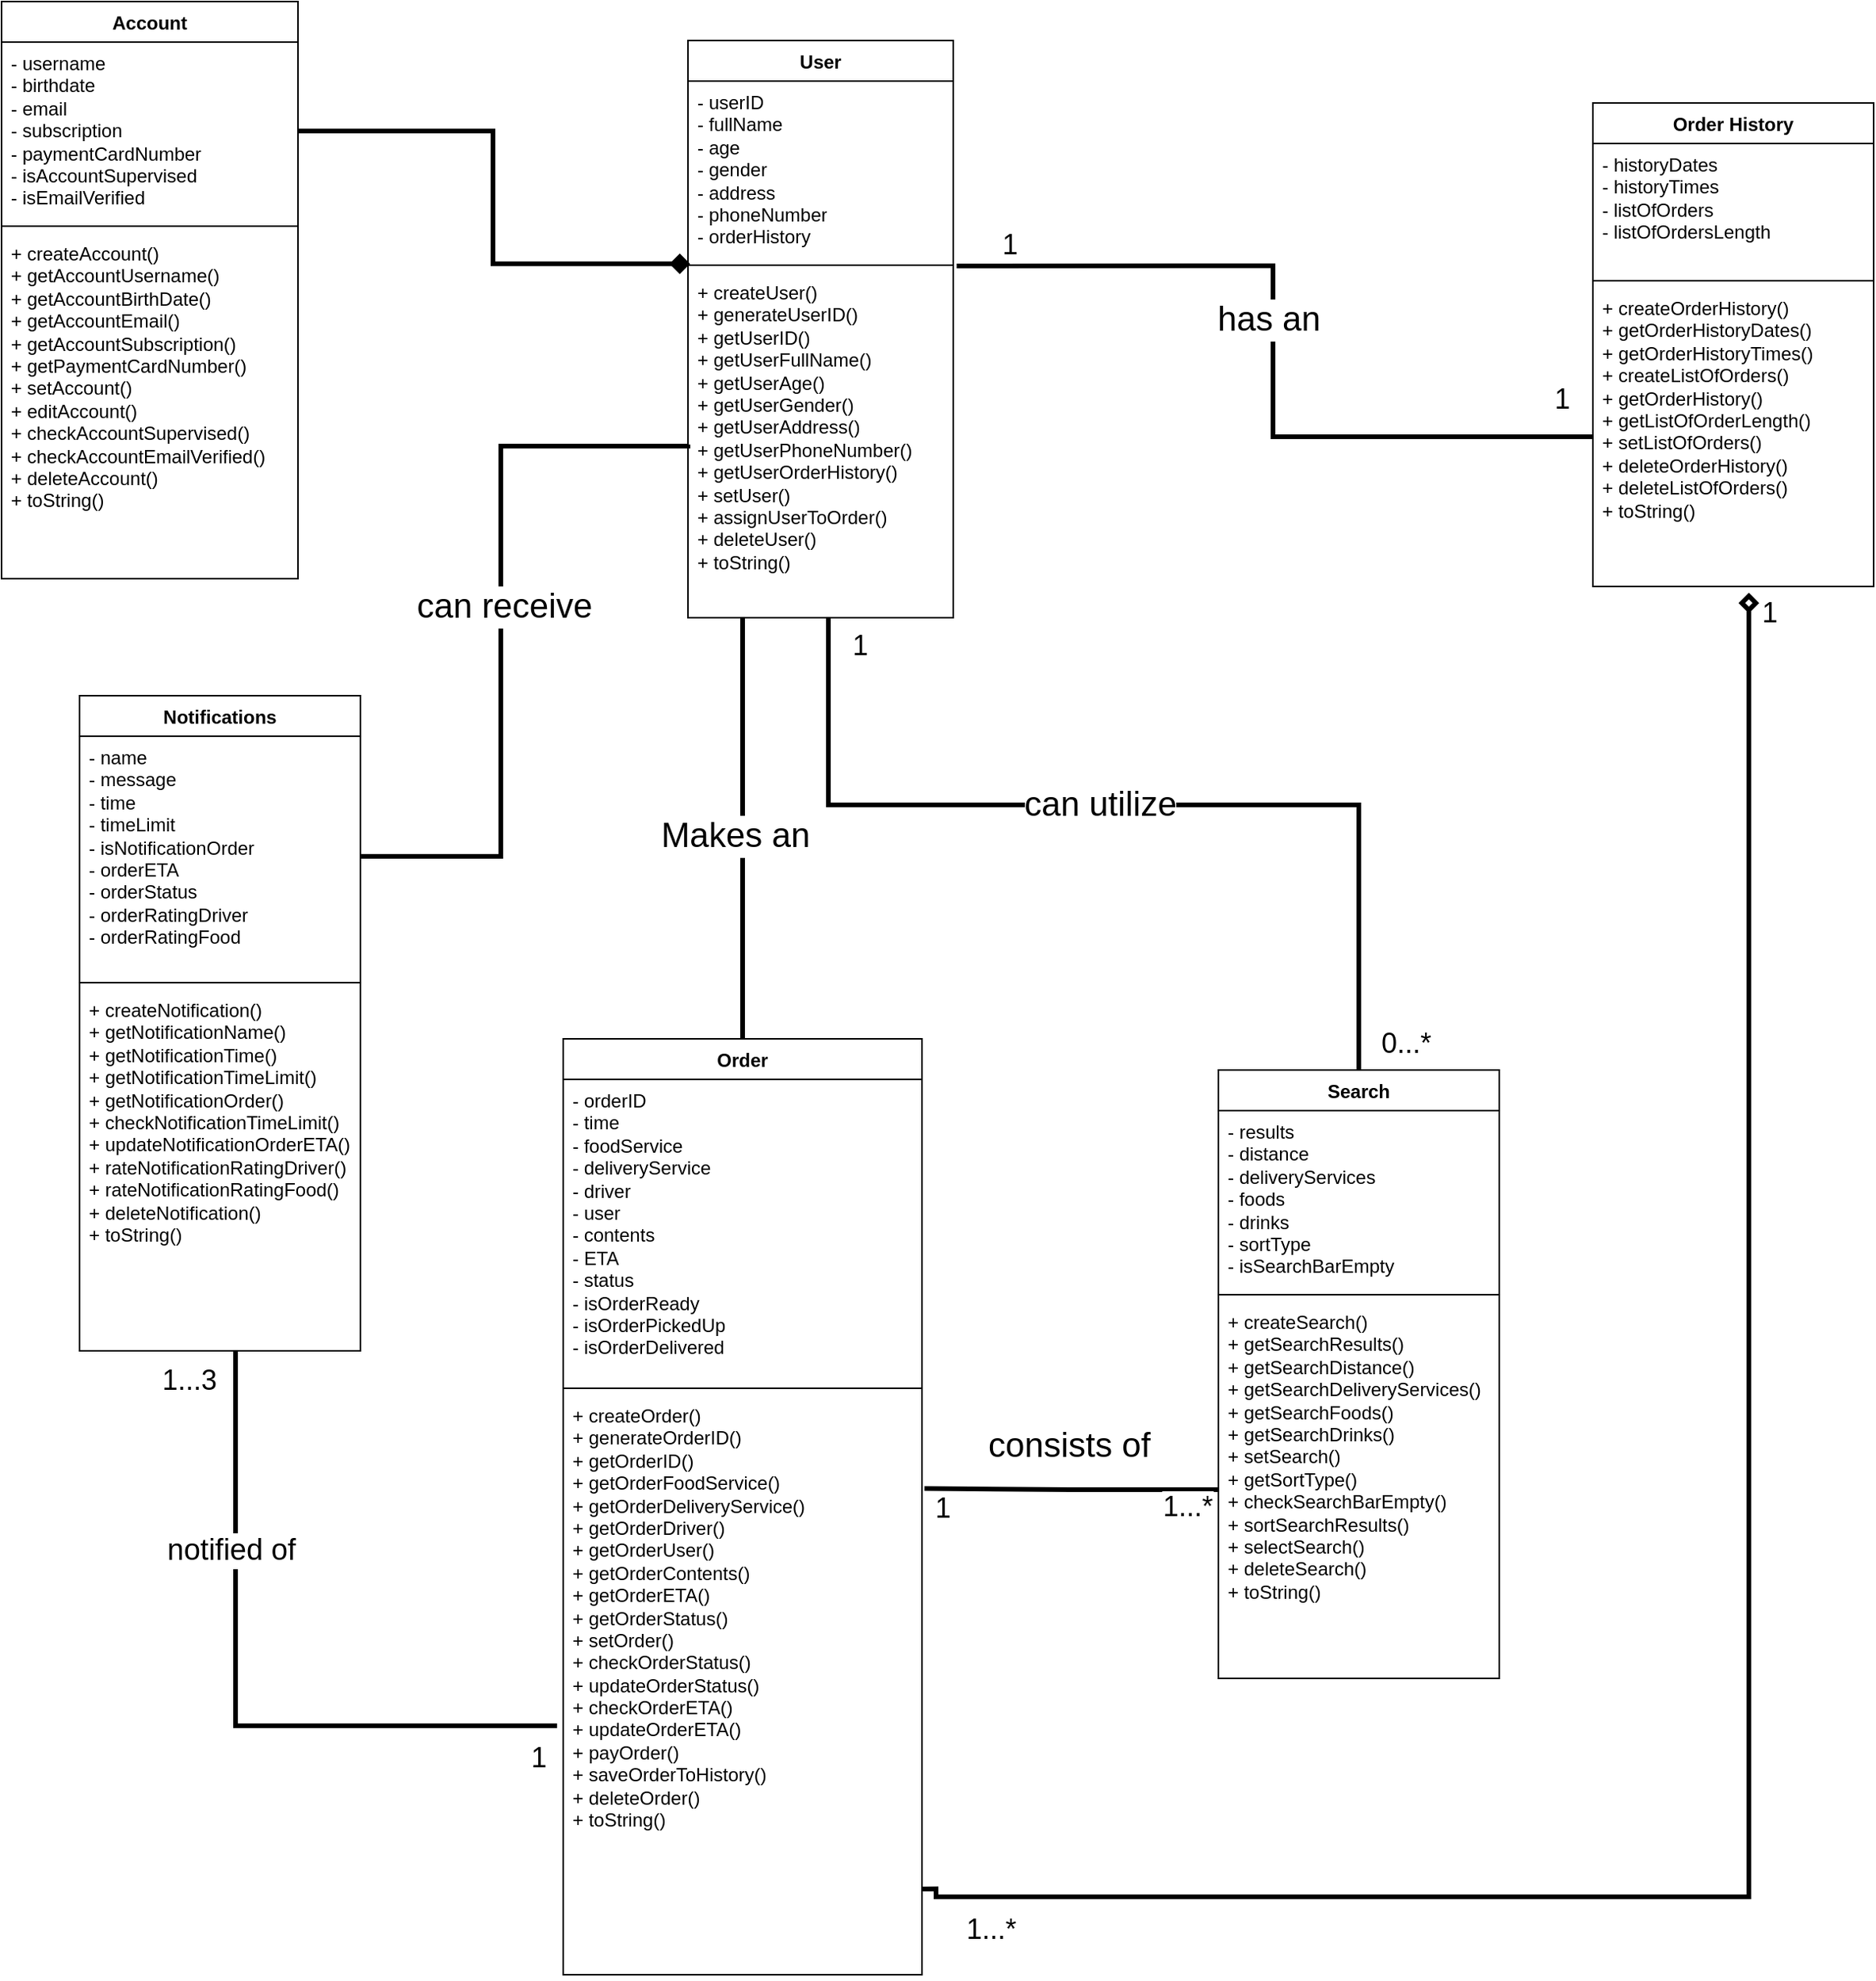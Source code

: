 <mxfile version="22.1.2" type="device">
  <diagram name="Page-1" id="BBq17ygAngS4HO75WDEs">
    <mxGraphModel dx="1590" dy="1123" grid="1" gridSize="10" guides="1" tooltips="1" connect="1" arrows="1" fold="1" page="1" pageScale="1" pageWidth="850" pageHeight="1100" math="0" shadow="0">
      <root>
        <mxCell id="0" />
        <mxCell id="1" parent="0" />
        <mxCell id="hUOiWNm01Zd8j-rzL-XV-1" value="User" style="swimlane;fontStyle=1;align=center;verticalAlign=top;childLayout=stackLayout;horizontal=1;startSize=26;horizontalStack=0;resizeParent=1;resizeParentMax=0;resizeLast=0;collapsible=1;marginBottom=0;whiteSpace=wrap;html=1;" parent="1" vertex="1">
          <mxGeometry x="780" y="390" width="170" height="370" as="geometry" />
        </mxCell>
        <mxCell id="hUOiWNm01Zd8j-rzL-XV-2" value="- userID&lt;br&gt;- fullName&lt;br&gt;- age&lt;br&gt;- gender&lt;br&gt;- address&lt;br&gt;- phoneNumber&lt;br&gt;- orderHistory" style="text;strokeColor=none;fillColor=none;align=left;verticalAlign=top;spacingLeft=4;spacingRight=4;overflow=hidden;rotatable=0;points=[[0,0.5],[1,0.5]];portConstraint=eastwest;whiteSpace=wrap;html=1;" parent="hUOiWNm01Zd8j-rzL-XV-1" vertex="1">
          <mxGeometry y="26" width="170" height="114" as="geometry" />
        </mxCell>
        <mxCell id="hUOiWNm01Zd8j-rzL-XV-3" value="" style="line;strokeWidth=1;fillColor=none;align=left;verticalAlign=middle;spacingTop=-1;spacingLeft=3;spacingRight=3;rotatable=0;labelPosition=right;points=[];portConstraint=eastwest;strokeColor=inherit;" parent="hUOiWNm01Zd8j-rzL-XV-1" vertex="1">
          <mxGeometry y="140" width="170" height="8" as="geometry" />
        </mxCell>
        <mxCell id="hUOiWNm01Zd8j-rzL-XV-4" value="+ createUser()&lt;br&gt;+ generateUserID()&lt;br&gt;+ getUserID()&lt;br&gt;+ getUserFullName()&lt;br&gt;+ getUserAge()&lt;br&gt;+ getUserGender()&lt;br&gt;+ getUserAddress()&lt;br&gt;+ getUserPhoneNumber()&lt;br&gt;+ getUserOrderHistory()&lt;br&gt;+ setUser()&lt;br&gt;+ assignUserToOrder()&lt;br&gt;+ deleteUser()&lt;br&gt;+ toString()" style="text;strokeColor=none;fillColor=none;align=left;verticalAlign=top;spacingLeft=4;spacingRight=4;overflow=hidden;rotatable=0;points=[[0,0.5],[1,0.5]];portConstraint=eastwest;whiteSpace=wrap;html=1;" parent="hUOiWNm01Zd8j-rzL-XV-1" vertex="1">
          <mxGeometry y="148" width="170" height="222" as="geometry" />
        </mxCell>
        <mxCell id="hUOiWNm01Zd8j-rzL-XV-5" value="Order" style="swimlane;fontStyle=1;align=center;verticalAlign=top;childLayout=stackLayout;horizontal=1;startSize=26;horizontalStack=0;resizeParent=1;resizeParentMax=0;resizeLast=0;collapsible=1;marginBottom=0;whiteSpace=wrap;html=1;" parent="1" vertex="1">
          <mxGeometry x="700" y="1030" width="230" height="600" as="geometry" />
        </mxCell>
        <mxCell id="hUOiWNm01Zd8j-rzL-XV-6" value="- orderID&lt;br&gt;- time&lt;br&gt;- foodService&lt;br&gt;- deliveryService&lt;br&gt;- driver&lt;br&gt;- user&lt;br&gt;- contents&lt;br&gt;- ETA&lt;br&gt;- status&lt;br&gt;- isOrderReady&lt;br&gt;- isOrderPickedUp&lt;br&gt;- isOrderDelivered" style="text;strokeColor=none;fillColor=none;align=left;verticalAlign=top;spacingLeft=4;spacingRight=4;overflow=hidden;rotatable=0;points=[[0,0.5],[1,0.5]];portConstraint=eastwest;whiteSpace=wrap;html=1;" parent="hUOiWNm01Zd8j-rzL-XV-5" vertex="1">
          <mxGeometry y="26" width="230" height="194" as="geometry" />
        </mxCell>
        <mxCell id="hUOiWNm01Zd8j-rzL-XV-7" value="" style="line;strokeWidth=1;fillColor=none;align=left;verticalAlign=middle;spacingTop=-1;spacingLeft=3;spacingRight=3;rotatable=0;labelPosition=right;points=[];portConstraint=eastwest;strokeColor=inherit;" parent="hUOiWNm01Zd8j-rzL-XV-5" vertex="1">
          <mxGeometry y="220" width="230" height="8" as="geometry" />
        </mxCell>
        <mxCell id="hUOiWNm01Zd8j-rzL-XV-8" value="+ createOrder()&lt;br&gt;+ generateOrderID()&lt;br&gt;+ getOrderID()&lt;br&gt;+ getOrderFoodService()&lt;br&gt;+ getOrderDeliveryService()&lt;br&gt;+ getOrderDriver()&lt;br&gt;+ getOrderUser()&lt;br&gt;+ getOrderContents()&lt;br&gt;+ getOrderETA()&lt;br&gt;+ getOrderStatus()&lt;br&gt;+ setOrder()&lt;br&gt;+ checkOrderStatus()&lt;br&gt;+ updateOrderStatus()&lt;br&gt;+ checkOrderETA()&lt;br&gt;+ updateOrderETA()&lt;br&gt;+ payOrder()&lt;br&gt;+ saveOrderToHistory()&lt;br&gt;+ deleteOrder()&lt;br&gt;+ toString()" style="text;strokeColor=none;fillColor=none;align=left;verticalAlign=top;spacingLeft=4;spacingRight=4;overflow=hidden;rotatable=0;points=[[0,0.5],[1,0.5]];portConstraint=eastwest;whiteSpace=wrap;html=1;" parent="hUOiWNm01Zd8j-rzL-XV-5" vertex="1">
          <mxGeometry y="228" width="230" height="372" as="geometry" />
        </mxCell>
        <mxCell id="hUOiWNm01Zd8j-rzL-XV-9" value="" style="text;strokeColor=none;fillColor=none;align=left;verticalAlign=middle;spacingTop=-1;spacingLeft=4;spacingRight=4;rotatable=0;labelPosition=right;points=[];portConstraint=eastwest;" parent="1" vertex="1">
          <mxGeometry x="470" y="506" width="20" height="14" as="geometry" />
        </mxCell>
        <mxCell id="hUOiWNm01Zd8j-rzL-XV-14" value="Account" style="swimlane;fontStyle=1;align=center;verticalAlign=top;childLayout=stackLayout;horizontal=1;startSize=26;horizontalStack=0;resizeParent=1;resizeParentMax=0;resizeLast=0;collapsible=1;marginBottom=0;whiteSpace=wrap;html=1;" parent="1" vertex="1">
          <mxGeometry x="340" y="365" width="190" height="370" as="geometry" />
        </mxCell>
        <mxCell id="hUOiWNm01Zd8j-rzL-XV-15" value="- username&lt;br&gt;- birthdate&lt;br&gt;- email&lt;br&gt;- subscription&lt;br&gt;- paymentCardNumber&lt;br&gt;- isAccountSupervised&lt;br&gt;- isEmailVerified" style="text;strokeColor=none;fillColor=none;align=left;verticalAlign=top;spacingLeft=4;spacingRight=4;overflow=hidden;rotatable=0;points=[[0,0.5],[1,0.5]];portConstraint=eastwest;whiteSpace=wrap;html=1;" parent="hUOiWNm01Zd8j-rzL-XV-14" vertex="1">
          <mxGeometry y="26" width="190" height="114" as="geometry" />
        </mxCell>
        <mxCell id="hUOiWNm01Zd8j-rzL-XV-16" value="" style="line;strokeWidth=1;fillColor=none;align=left;verticalAlign=middle;spacingTop=-1;spacingLeft=3;spacingRight=3;rotatable=0;labelPosition=right;points=[];portConstraint=eastwest;strokeColor=inherit;" parent="hUOiWNm01Zd8j-rzL-XV-14" vertex="1">
          <mxGeometry y="140" width="190" height="8" as="geometry" />
        </mxCell>
        <mxCell id="hUOiWNm01Zd8j-rzL-XV-17" value="+ createAccount()&lt;br&gt;+ getAccountUsername()&lt;br&gt;+ getAccountBirthDate()&lt;br&gt;+ getAccountEmail()&lt;br&gt;+ getAccountSubscription()&lt;br&gt;+ getPaymentCardNumber()&lt;br&gt;+ setAccount()&lt;br&gt;+ editAccount()&lt;br&gt;+ checkAccountSupervised()&lt;br&gt;+ checkAccountEmailVerified()&lt;br&gt;+ deleteAccount()&lt;br&gt;+ toString()" style="text;strokeColor=none;fillColor=none;align=left;verticalAlign=top;spacingLeft=4;spacingRight=4;overflow=hidden;rotatable=0;points=[[0,0.5],[1,0.5]];portConstraint=eastwest;whiteSpace=wrap;html=1;" parent="hUOiWNm01Zd8j-rzL-XV-14" vertex="1">
          <mxGeometry y="148" width="190" height="222" as="geometry" />
        </mxCell>
        <mxCell id="hUOiWNm01Zd8j-rzL-XV-30" value="Notifications" style="swimlane;fontStyle=1;align=center;verticalAlign=top;childLayout=stackLayout;horizontal=1;startSize=26;horizontalStack=0;resizeParent=1;resizeParentMax=0;resizeLast=0;collapsible=1;marginBottom=0;whiteSpace=wrap;html=1;" parent="1" vertex="1">
          <mxGeometry x="390" y="810" width="180" height="420" as="geometry" />
        </mxCell>
        <mxCell id="hUOiWNm01Zd8j-rzL-XV-31" value="- name&lt;br&gt;- message&lt;br&gt;- time&lt;br&gt;- timeLimit&lt;br&gt;- isNotificationOrder&lt;br&gt;- orderETA&lt;br&gt;- orderStatus&lt;br&gt;- orderRatingDriver&lt;br&gt;- orderRatingFood" style="text;strokeColor=none;fillColor=none;align=left;verticalAlign=top;spacingLeft=4;spacingRight=4;overflow=hidden;rotatable=0;points=[[0,0.5],[1,0.5]];portConstraint=eastwest;whiteSpace=wrap;html=1;" parent="hUOiWNm01Zd8j-rzL-XV-30" vertex="1">
          <mxGeometry y="26" width="180" height="154" as="geometry" />
        </mxCell>
        <mxCell id="hUOiWNm01Zd8j-rzL-XV-32" value="" style="line;strokeWidth=1;fillColor=none;align=left;verticalAlign=middle;spacingTop=-1;spacingLeft=3;spacingRight=3;rotatable=0;labelPosition=right;points=[];portConstraint=eastwest;strokeColor=inherit;" parent="hUOiWNm01Zd8j-rzL-XV-30" vertex="1">
          <mxGeometry y="180" width="180" height="8" as="geometry" />
        </mxCell>
        <mxCell id="hUOiWNm01Zd8j-rzL-XV-33" value="+ createNotification()&lt;br&gt;+ getNotificationName()&lt;br&gt;+ getNotificationTime()&lt;br&gt;+ getNotificationTimeLimit()&lt;br&gt;+ getNotificationOrder()&lt;br&gt;+ checkNotificationTimeLimit()&lt;br&gt;+ updateNotificationOrderETA()&lt;br&gt;+ rateNotificationRatingDriver()&lt;br&gt;+ rateNotificationRatingFood()&lt;br&gt;+ deleteNotification()&lt;br&gt;+ toString()" style="text;strokeColor=none;fillColor=none;align=left;verticalAlign=top;spacingLeft=4;spacingRight=4;overflow=hidden;rotatable=0;points=[[0,0.5],[1,0.5]];portConstraint=eastwest;whiteSpace=wrap;html=1;" parent="hUOiWNm01Zd8j-rzL-XV-30" vertex="1">
          <mxGeometry y="188" width="180" height="232" as="geometry" />
        </mxCell>
        <mxCell id="hUOiWNm01Zd8j-rzL-XV-34" value="Order History" style="swimlane;fontStyle=1;align=center;verticalAlign=top;childLayout=stackLayout;horizontal=1;startSize=26;horizontalStack=0;resizeParent=1;resizeParentMax=0;resizeLast=0;collapsible=1;marginBottom=0;whiteSpace=wrap;html=1;" parent="1" vertex="1">
          <mxGeometry x="1360" y="430" width="180" height="310" as="geometry" />
        </mxCell>
        <mxCell id="hUOiWNm01Zd8j-rzL-XV-35" value="- historyDates&lt;br&gt;- historyTimes&lt;br&gt;- listOfOrders&lt;br&gt;- listOfOrdersLength" style="text;strokeColor=none;fillColor=none;align=left;verticalAlign=top;spacingLeft=4;spacingRight=4;overflow=hidden;rotatable=0;points=[[0,0.5],[1,0.5]];portConstraint=eastwest;whiteSpace=wrap;html=1;" parent="hUOiWNm01Zd8j-rzL-XV-34" vertex="1">
          <mxGeometry y="26" width="180" height="84" as="geometry" />
        </mxCell>
        <mxCell id="hUOiWNm01Zd8j-rzL-XV-36" value="" style="line;strokeWidth=1;fillColor=none;align=left;verticalAlign=middle;spacingTop=-1;spacingLeft=3;spacingRight=3;rotatable=0;labelPosition=right;points=[];portConstraint=eastwest;strokeColor=inherit;" parent="hUOiWNm01Zd8j-rzL-XV-34" vertex="1">
          <mxGeometry y="110" width="180" height="8" as="geometry" />
        </mxCell>
        <mxCell id="hUOiWNm01Zd8j-rzL-XV-37" value="+ createOrderHistory()&lt;br&gt;+ getOrderHistoryDates()&lt;br&gt;+ getOrderHistoryTimes()&lt;br&gt;+ createListOfOrders()&lt;br&gt;+ getOrderHistory()&lt;br&gt;+ getListOfOrderLength()&lt;br&gt;+ setListOfOrders()&lt;br&gt;+ deleteOrderHistory()&lt;br&gt;+ deleteListOfOrders()&lt;br&gt;+ toString()" style="text;strokeColor=none;fillColor=none;align=left;verticalAlign=top;spacingLeft=4;spacingRight=4;overflow=hidden;rotatable=0;points=[[0,0.5],[1,0.5]];portConstraint=eastwest;whiteSpace=wrap;html=1;" parent="hUOiWNm01Zd8j-rzL-XV-34" vertex="1">
          <mxGeometry y="118" width="180" height="192" as="geometry" />
        </mxCell>
        <mxCell id="hUOiWNm01Zd8j-rzL-XV-42" value="Search" style="swimlane;fontStyle=1;align=center;verticalAlign=top;childLayout=stackLayout;horizontal=1;startSize=26;horizontalStack=0;resizeParent=1;resizeParentMax=0;resizeLast=0;collapsible=1;marginBottom=0;whiteSpace=wrap;html=1;" parent="1" vertex="1">
          <mxGeometry x="1120" y="1050" width="180" height="390" as="geometry" />
        </mxCell>
        <mxCell id="hUOiWNm01Zd8j-rzL-XV-43" value="- results&lt;br&gt;- distance&lt;br&gt;- deliveryServices&lt;br&gt;- foods&lt;br&gt;- drinks&lt;br&gt;- sortType&lt;br&gt;- isSearchBarEmpty" style="text;strokeColor=none;fillColor=none;align=left;verticalAlign=top;spacingLeft=4;spacingRight=4;overflow=hidden;rotatable=0;points=[[0,0.5],[1,0.5]];portConstraint=eastwest;whiteSpace=wrap;html=1;" parent="hUOiWNm01Zd8j-rzL-XV-42" vertex="1">
          <mxGeometry y="26" width="180" height="114" as="geometry" />
        </mxCell>
        <mxCell id="hUOiWNm01Zd8j-rzL-XV-44" value="" style="line;strokeWidth=1;fillColor=none;align=left;verticalAlign=middle;spacingTop=-1;spacingLeft=3;spacingRight=3;rotatable=0;labelPosition=right;points=[];portConstraint=eastwest;strokeColor=inherit;" parent="hUOiWNm01Zd8j-rzL-XV-42" vertex="1">
          <mxGeometry y="140" width="180" height="8" as="geometry" />
        </mxCell>
        <mxCell id="hUOiWNm01Zd8j-rzL-XV-45" value="+ createSearch()&lt;br&gt;+ getSearchResults()&lt;br&gt;+ getSearchDistance()&lt;br&gt;+ getSearchDeliveryServices()&lt;br&gt;+ getSearchFoods()&lt;br&gt;+ getSearchDrinks()&lt;br&gt;+ setSearch()&lt;br&gt;+ getSortType()&lt;br&gt;+ checkSearchBarEmpty()&lt;br&gt;+ sortSearchResults()&lt;br&gt;+ selectSearch()&lt;br&gt;+ deleteSearch()&lt;br&gt;+ toString()" style="text;strokeColor=none;fillColor=none;align=left;verticalAlign=top;spacingLeft=4;spacingRight=4;overflow=hidden;rotatable=0;points=[[0,0.5],[1,0.5]];portConstraint=eastwest;whiteSpace=wrap;html=1;" parent="hUOiWNm01Zd8j-rzL-XV-42" vertex="1">
          <mxGeometry y="148" width="180" height="242" as="geometry" />
        </mxCell>
        <mxCell id="vZcygy-mgJoaiBF_dazE-5" style="edgeStyle=orthogonalEdgeStyle;orthogonalLoop=1;jettySize=auto;html=1;entryX=0.008;entryY=-0.022;entryDx=0;entryDy=0;entryPerimeter=0;endArrow=diamond;endFill=1;rounded=0;strokeWidth=3;" parent="1" source="hUOiWNm01Zd8j-rzL-XV-15" target="hUOiWNm01Zd8j-rzL-XV-4" edge="1">
          <mxGeometry relative="1" as="geometry" />
        </mxCell>
        <mxCell id="vZcygy-mgJoaiBF_dazE-6" style="edgeStyle=orthogonalEdgeStyle;rounded=0;orthogonalLoop=1;jettySize=auto;html=1;entryX=1.013;entryY=1.039;entryDx=0;entryDy=0;entryPerimeter=0;strokeWidth=3;endArrow=none;endFill=0;" parent="1" source="hUOiWNm01Zd8j-rzL-XV-37" target="hUOiWNm01Zd8j-rzL-XV-2" edge="1">
          <mxGeometry relative="1" as="geometry">
            <mxPoint x="1030" y="340" as="targetPoint" />
          </mxGeometry>
        </mxCell>
        <mxCell id="vZcygy-mgJoaiBF_dazE-12" value="has an" style="edgeLabel;html=1;align=center;verticalAlign=middle;resizable=0;points=[];fontSize=22;" parent="vZcygy-mgJoaiBF_dazE-6" vertex="1" connectable="0">
          <mxGeometry x="0.082" y="3" relative="1" as="geometry">
            <mxPoint as="offset" />
          </mxGeometry>
        </mxCell>
        <mxCell id="vZcygy-mgJoaiBF_dazE-13" value="1" style="edgeLabel;html=1;align=center;verticalAlign=middle;resizable=0;points=[];fontSize=18;" parent="vZcygy-mgJoaiBF_dazE-6" vertex="1" connectable="0">
          <mxGeometry x="0.823" y="-1" relative="1" as="geometry">
            <mxPoint x="-12" y="-13" as="offset" />
          </mxGeometry>
        </mxCell>
        <mxCell id="vZcygy-mgJoaiBF_dazE-7" style="edgeStyle=orthogonalEdgeStyle;rounded=0;orthogonalLoop=1;jettySize=auto;html=1;entryX=0.5;entryY=0;entryDx=0;entryDy=0;endArrow=none;endFill=0;strokeWidth=3;" parent="1" source="hUOiWNm01Zd8j-rzL-XV-4" target="hUOiWNm01Zd8j-rzL-XV-5" edge="1">
          <mxGeometry relative="1" as="geometry">
            <Array as="points">
              <mxPoint x="860" y="560" />
              <mxPoint x="860" y="560" />
            </Array>
          </mxGeometry>
        </mxCell>
        <mxCell id="vZcygy-mgJoaiBF_dazE-8" value="Makes an" style="edgeLabel;html=1;align=center;verticalAlign=middle;resizable=0;points=[];fontSize=22;" parent="vZcygy-mgJoaiBF_dazE-7" vertex="1" connectable="0">
          <mxGeometry x="-0.057" y="1" relative="1" as="geometry">
            <mxPoint x="-6" y="12" as="offset" />
          </mxGeometry>
        </mxCell>
        <mxCell id="vZcygy-mgJoaiBF_dazE-10" style="edgeStyle=orthogonalEdgeStyle;rounded=0;orthogonalLoop=1;jettySize=auto;html=1;strokeWidth=3;endArrow=none;endFill=0;exitX=0;exitY=0.5;exitDx=0;exitDy=0;" parent="1" source="hUOiWNm01Zd8j-rzL-XV-4" edge="1">
          <mxGeometry relative="1" as="geometry">
            <mxPoint x="570" y="913" as="targetPoint" />
            <Array as="points">
              <mxPoint x="660" y="650" />
              <mxPoint x="660" y="913" />
            </Array>
          </mxGeometry>
        </mxCell>
        <mxCell id="vZcygy-mgJoaiBF_dazE-19" value="can receive" style="edgeLabel;html=1;align=center;verticalAlign=middle;resizable=0;points=[];fontSize=22;" parent="vZcygy-mgJoaiBF_dazE-10" vertex="1" connectable="0">
          <mxGeometry x="-0.057" y="2" relative="1" as="geometry">
            <mxPoint as="offset" />
          </mxGeometry>
        </mxCell>
        <mxCell id="vZcygy-mgJoaiBF_dazE-14" value="1" style="edgeLabel;html=1;align=center;verticalAlign=middle;resizable=0;points=[];fontSize=18;" parent="1" vertex="1" connectable="0">
          <mxGeometry x="1340.004" y="619.998" as="geometry" />
        </mxCell>
        <mxCell id="vZcygy-mgJoaiBF_dazE-15" style="edgeStyle=orthogonalEdgeStyle;rounded=0;orthogonalLoop=1;jettySize=auto;html=1;endArrow=diamond;endFill=0;strokeWidth=3;exitX=0.998;exitY=0.852;exitDx=0;exitDy=0;exitPerimeter=0;" parent="1" source="hUOiWNm01Zd8j-rzL-XV-8" edge="1">
          <mxGeometry relative="1" as="geometry">
            <mxPoint x="1460" y="744" as="targetPoint" />
            <Array as="points">
              <mxPoint x="939" y="1580" />
              <mxPoint x="1460" y="1580" />
            </Array>
          </mxGeometry>
        </mxCell>
        <mxCell id="vZcygy-mgJoaiBF_dazE-16" value="1...*" style="edgeLabel;html=1;align=center;verticalAlign=middle;resizable=0;points=[];fontSize=18;" parent="vZcygy-mgJoaiBF_dazE-15" vertex="1" connectable="0">
          <mxGeometry x="-0.857" y="3" relative="1" as="geometry">
            <mxPoint x="-49" y="24" as="offset" />
          </mxGeometry>
        </mxCell>
        <mxCell id="vZcygy-mgJoaiBF_dazE-18" value="1" style="edgeLabel;html=1;align=center;verticalAlign=middle;resizable=0;points=[];fontSize=18;" parent="vZcygy-mgJoaiBF_dazE-15" vertex="1" connectable="0">
          <mxGeometry x="0.903" y="5" relative="1" as="geometry">
            <mxPoint x="18" y="-54" as="offset" />
          </mxGeometry>
        </mxCell>
        <mxCell id="vZcygy-mgJoaiBF_dazE-20" style="edgeStyle=orthogonalEdgeStyle;rounded=0;orthogonalLoop=1;jettySize=auto;html=1;entryX=0.5;entryY=0;entryDx=0;entryDy=0;strokeWidth=3;endArrow=none;endFill=0;" parent="1" source="hUOiWNm01Zd8j-rzL-XV-4" target="hUOiWNm01Zd8j-rzL-XV-42" edge="1">
          <mxGeometry relative="1" as="geometry">
            <Array as="points">
              <mxPoint x="870" y="880" />
              <mxPoint x="1210" y="880" />
            </Array>
          </mxGeometry>
        </mxCell>
        <mxCell id="vZcygy-mgJoaiBF_dazE-21" value="can utilize" style="edgeLabel;html=1;align=center;verticalAlign=middle;resizable=0;points=[];fontSize=22;" parent="vZcygy-mgJoaiBF_dazE-20" vertex="1" connectable="0">
          <mxGeometry x="-0.164" y="-5" relative="1" as="geometry">
            <mxPoint x="30" y="-5" as="offset" />
          </mxGeometry>
        </mxCell>
        <mxCell id="vZcygy-mgJoaiBF_dazE-22" value="1" style="edgeLabel;html=1;align=center;verticalAlign=middle;resizable=0;points=[];fontSize=18;" parent="vZcygy-mgJoaiBF_dazE-20" vertex="1" connectable="0">
          <mxGeometry x="-0.944" y="3" relative="1" as="geometry">
            <mxPoint x="17" as="offset" />
          </mxGeometry>
        </mxCell>
        <mxCell id="vZcygy-mgJoaiBF_dazE-23" value="0...*" style="edgeLabel;html=1;align=center;verticalAlign=middle;resizable=0;points=[];fontSize=18;" parent="vZcygy-mgJoaiBF_dazE-20" vertex="1" connectable="0">
          <mxGeometry x="0.936" y="3" relative="1" as="geometry">
            <mxPoint x="27" y="3" as="offset" />
          </mxGeometry>
        </mxCell>
        <mxCell id="vZcygy-mgJoaiBF_dazE-24" style="edgeStyle=orthogonalEdgeStyle;rounded=0;orthogonalLoop=1;jettySize=auto;html=1;entryX=1.007;entryY=0.162;entryDx=0;entryDy=0;entryPerimeter=0;endArrow=none;endFill=0;strokeWidth=3;" parent="1" source="hUOiWNm01Zd8j-rzL-XV-45" target="hUOiWNm01Zd8j-rzL-XV-8" edge="1">
          <mxGeometry relative="1" as="geometry" />
        </mxCell>
        <mxCell id="vZcygy-mgJoaiBF_dazE-25" value="consists of" style="edgeLabel;html=1;align=center;verticalAlign=middle;resizable=0;points=[];fontSize=22;" parent="vZcygy-mgJoaiBF_dazE-24" vertex="1" connectable="0">
          <mxGeometry x="0.104" y="3" relative="1" as="geometry">
            <mxPoint x="8" y="-31" as="offset" />
          </mxGeometry>
        </mxCell>
        <mxCell id="vZcygy-mgJoaiBF_dazE-26" value="1" style="edgeLabel;html=1;align=center;verticalAlign=middle;resizable=0;points=[];fontSize=18;" parent="vZcygy-mgJoaiBF_dazE-24" vertex="1" connectable="0">
          <mxGeometry x="0.88" y="3" relative="1" as="geometry">
            <mxPoint y="9" as="offset" />
          </mxGeometry>
        </mxCell>
        <mxCell id="vZcygy-mgJoaiBF_dazE-27" value="1...*" style="edgeLabel;html=1;align=center;verticalAlign=middle;resizable=0;points=[];fontSize=18;" parent="vZcygy-mgJoaiBF_dazE-24" vertex="1" connectable="0">
          <mxGeometry x="-0.858" y="3" relative="1" as="geometry">
            <mxPoint x="-7" y="8" as="offset" />
          </mxGeometry>
        </mxCell>
        <mxCell id="vZcygy-mgJoaiBF_dazE-28" style="edgeStyle=orthogonalEdgeStyle;rounded=0;orthogonalLoop=1;jettySize=auto;html=1;entryX=-0.017;entryY=0.571;entryDx=0;entryDy=0;entryPerimeter=0;endArrow=none;endFill=0;strokeWidth=3;" parent="1" source="hUOiWNm01Zd8j-rzL-XV-33" target="hUOiWNm01Zd8j-rzL-XV-8" edge="1">
          <mxGeometry relative="1" as="geometry">
            <Array as="points">
              <mxPoint x="490" y="1470" />
            </Array>
          </mxGeometry>
        </mxCell>
        <mxCell id="vZcygy-mgJoaiBF_dazE-29" value="notified of" style="edgeLabel;html=1;align=center;verticalAlign=middle;resizable=0;points=[];fontSize=19;" parent="vZcygy-mgJoaiBF_dazE-28" vertex="1" connectable="0">
          <mxGeometry x="-0.428" y="-3" relative="1" as="geometry">
            <mxPoint as="offset" />
          </mxGeometry>
        </mxCell>
        <mxCell id="vZcygy-mgJoaiBF_dazE-30" value="1...3" style="edgeLabel;html=1;align=center;verticalAlign=middle;resizable=0;points=[];fontSize=18;" parent="vZcygy-mgJoaiBF_dazE-28" vertex="1" connectable="0">
          <mxGeometry x="-0.938" y="1" relative="1" as="geometry">
            <mxPoint x="-31" y="5" as="offset" />
          </mxGeometry>
        </mxCell>
        <mxCell id="vZcygy-mgJoaiBF_dazE-31" value="1" style="edgeLabel;html=1;align=center;verticalAlign=middle;resizable=0;points=[];fontSize=18;" parent="vZcygy-mgJoaiBF_dazE-28" vertex="1" connectable="0">
          <mxGeometry x="0.863" y="-1" relative="1" as="geometry">
            <mxPoint x="18" y="19" as="offset" />
          </mxGeometry>
        </mxCell>
      </root>
    </mxGraphModel>
  </diagram>
</mxfile>
